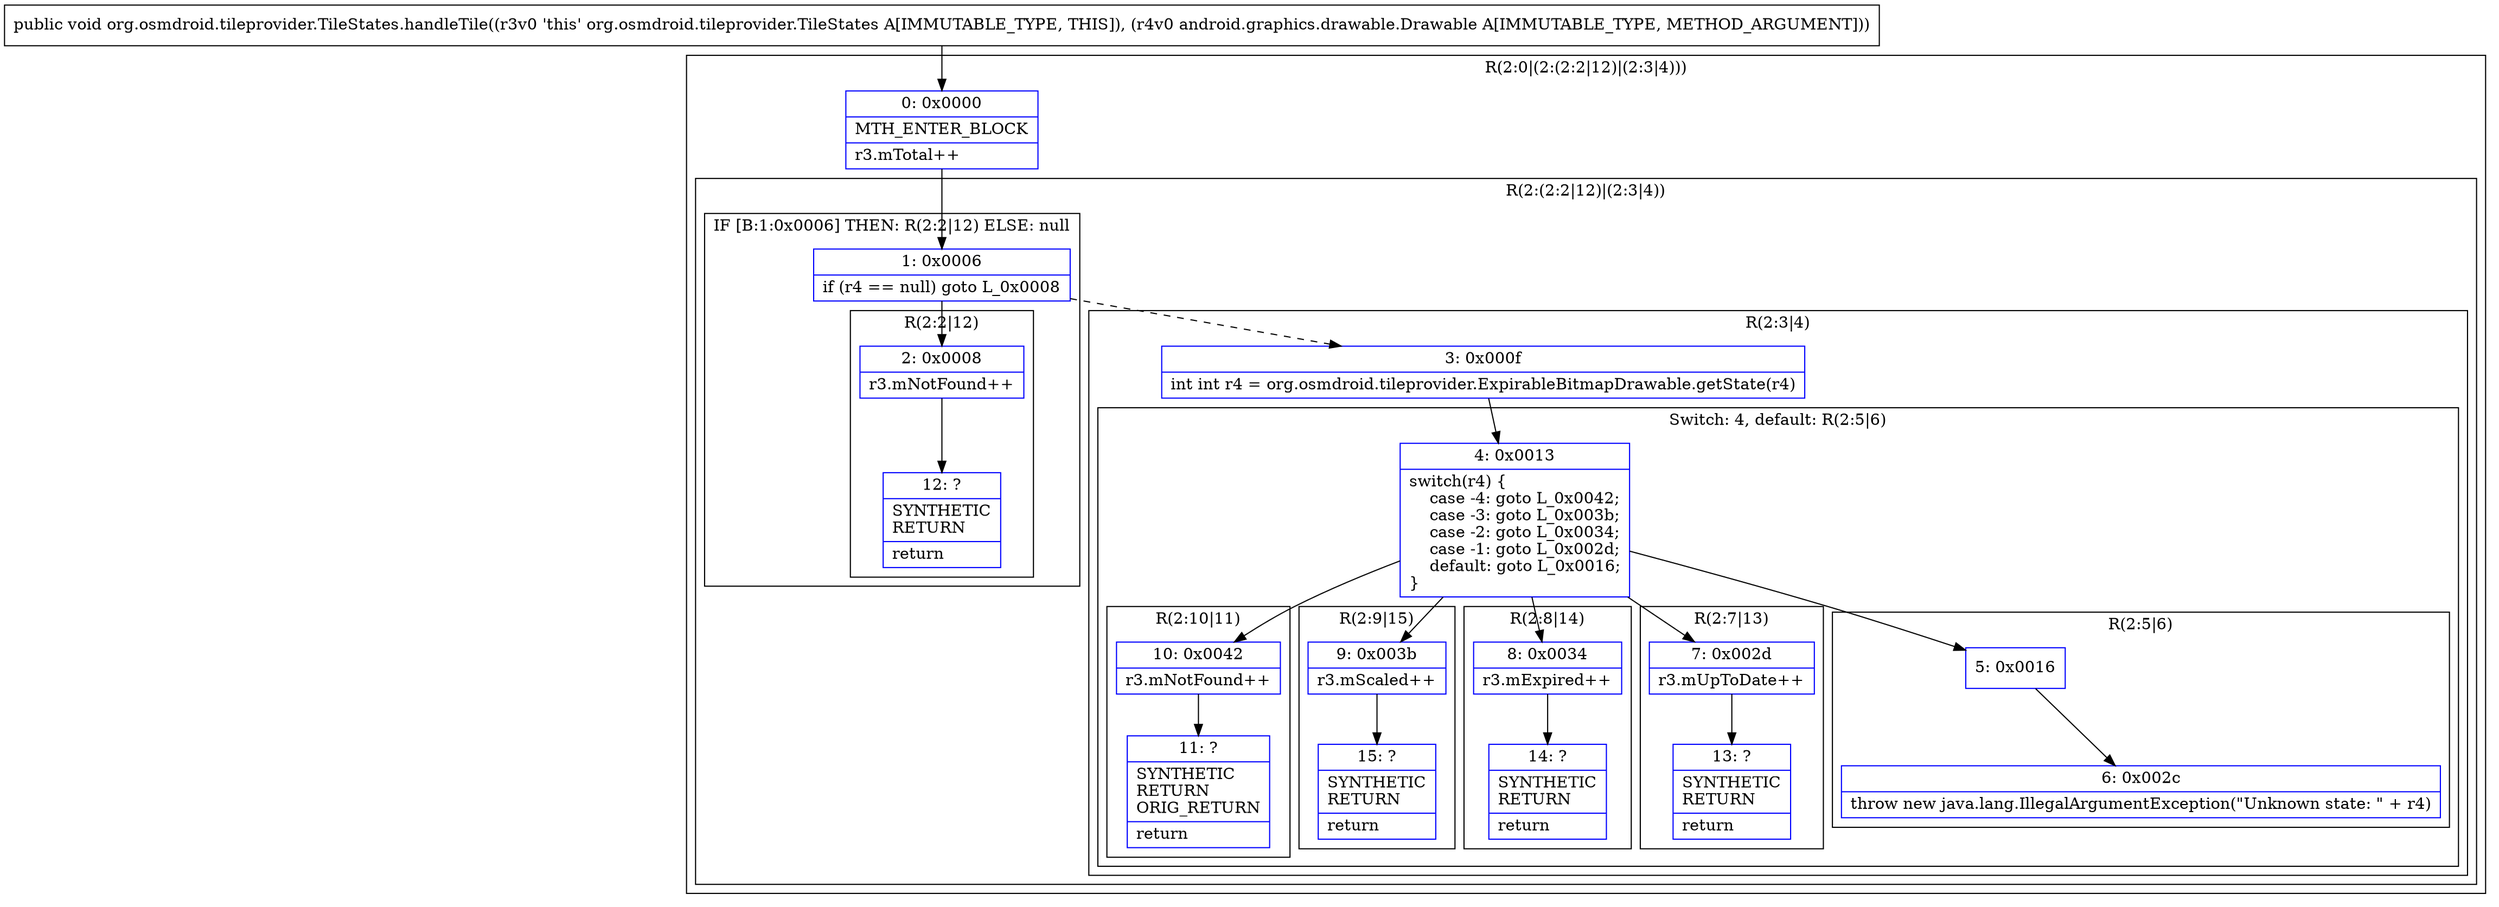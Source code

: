 digraph "CFG fororg.osmdroid.tileprovider.TileStates.handleTile(Landroid\/graphics\/drawable\/Drawable;)V" {
subgraph cluster_Region_1076926453 {
label = "R(2:0|(2:(2:2|12)|(2:3|4)))";
node [shape=record,color=blue];
Node_0 [shape=record,label="{0\:\ 0x0000|MTH_ENTER_BLOCK\l|r3.mTotal++\l}"];
subgraph cluster_Region_97513578 {
label = "R(2:(2:2|12)|(2:3|4))";
node [shape=record,color=blue];
subgraph cluster_IfRegion_297103334 {
label = "IF [B:1:0x0006] THEN: R(2:2|12) ELSE: null";
node [shape=record,color=blue];
Node_1 [shape=record,label="{1\:\ 0x0006|if (r4 == null) goto L_0x0008\l}"];
subgraph cluster_Region_1536125383 {
label = "R(2:2|12)";
node [shape=record,color=blue];
Node_2 [shape=record,label="{2\:\ 0x0008|r3.mNotFound++\l}"];
Node_12 [shape=record,label="{12\:\ ?|SYNTHETIC\lRETURN\l|return\l}"];
}
}
subgraph cluster_Region_184582011 {
label = "R(2:3|4)";
node [shape=record,color=blue];
Node_3 [shape=record,label="{3\:\ 0x000f|int int r4 = org.osmdroid.tileprovider.ExpirableBitmapDrawable.getState(r4)\l}"];
subgraph cluster_SwitchRegion_284539224 {
label = "Switch: 4, default: R(2:5|6)";
node [shape=record,color=blue];
Node_4 [shape=record,label="{4\:\ 0x0013|switch(r4) \{\l    case \-4: goto L_0x0042;\l    case \-3: goto L_0x003b;\l    case \-2: goto L_0x0034;\l    case \-1: goto L_0x002d;\l    default: goto L_0x0016;\l\}\l}"];
subgraph cluster_Region_532992636 {
label = "R(2:10|11)";
node [shape=record,color=blue];
Node_10 [shape=record,label="{10\:\ 0x0042|r3.mNotFound++\l}"];
Node_11 [shape=record,label="{11\:\ ?|SYNTHETIC\lRETURN\lORIG_RETURN\l|return\l}"];
}
subgraph cluster_Region_1701981518 {
label = "R(2:9|15)";
node [shape=record,color=blue];
Node_9 [shape=record,label="{9\:\ 0x003b|r3.mScaled++\l}"];
Node_15 [shape=record,label="{15\:\ ?|SYNTHETIC\lRETURN\l|return\l}"];
}
subgraph cluster_Region_1602401369 {
label = "R(2:8|14)";
node [shape=record,color=blue];
Node_8 [shape=record,label="{8\:\ 0x0034|r3.mExpired++\l}"];
Node_14 [shape=record,label="{14\:\ ?|SYNTHETIC\lRETURN\l|return\l}"];
}
subgraph cluster_Region_2137206591 {
label = "R(2:7|13)";
node [shape=record,color=blue];
Node_7 [shape=record,label="{7\:\ 0x002d|r3.mUpToDate++\l}"];
Node_13 [shape=record,label="{13\:\ ?|SYNTHETIC\lRETURN\l|return\l}"];
}
subgraph cluster_Region_945624800 {
label = "R(2:5|6)";
node [shape=record,color=blue];
Node_5 [shape=record,label="{5\:\ 0x0016}"];
Node_6 [shape=record,label="{6\:\ 0x002c|throw new java.lang.IllegalArgumentException(\"Unknown state: \" + r4)\l}"];
}
}
}
}
}
MethodNode[shape=record,label="{public void org.osmdroid.tileprovider.TileStates.handleTile((r3v0 'this' org.osmdroid.tileprovider.TileStates A[IMMUTABLE_TYPE, THIS]), (r4v0 android.graphics.drawable.Drawable A[IMMUTABLE_TYPE, METHOD_ARGUMENT])) }"];
MethodNode -> Node_0;
Node_0 -> Node_1;
Node_1 -> Node_2;
Node_1 -> Node_3[style=dashed];
Node_2 -> Node_12;
Node_3 -> Node_4;
Node_4 -> Node_5;
Node_4 -> Node_7;
Node_4 -> Node_8;
Node_4 -> Node_9;
Node_4 -> Node_10;
Node_10 -> Node_11;
Node_9 -> Node_15;
Node_8 -> Node_14;
Node_7 -> Node_13;
Node_5 -> Node_6;
}

